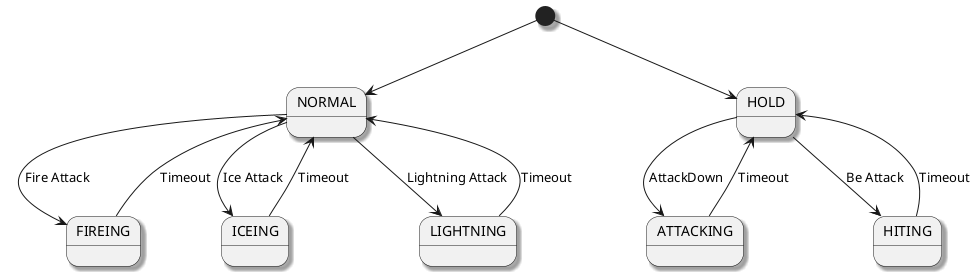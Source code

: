 @startuml

skinparam shadowing true

[*] --> NORMAL

NORMAL --> FIREING : Fire Attack
FIREING --> NORMAL : Timeout
NORMAL --> ICEING : Ice Attack
ICEING --> NORMAL : Timeout
NORMAL --> LIGHTNING : Lightning Attack
LIGHTNING --> NORMAL : Timeout

[*] --> HOLD
HOLD --> ATTACKING : AttackDown
ATTACKING --> HOLD : Timeout
HOLD --> HITING : Be Attack
HITING --> HOLD : Timeout

@enduml
